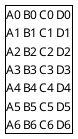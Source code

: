 {
  "sha1": "cojifgu1wu1f3wf0xnh92ej0oeher1v",
  "insertion": {
    "when": "2024-06-01T09:03:01.791Z",
    "user": "plantuml@gmail.com"
  }
}
@startsalt
{+
A0 | B0 | C0 | D0
A1 | B1 | C1 | D1
A2 | B2 | C2 | D2
A3 | B3 | C3 | D3
A4 | B4 | C4 | D4
A5 | B5 | C5 | D5
A6 | B6 | C6 | D6
}
@endsalt

